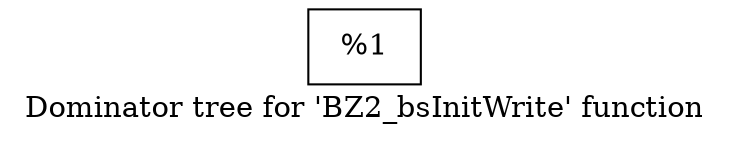 digraph "Dominator tree for 'BZ2_bsInitWrite' function" {
	label="Dominator tree for 'BZ2_bsInitWrite' function";

	Node0x221fe80 [shape=record,label="{%1}"];
}
